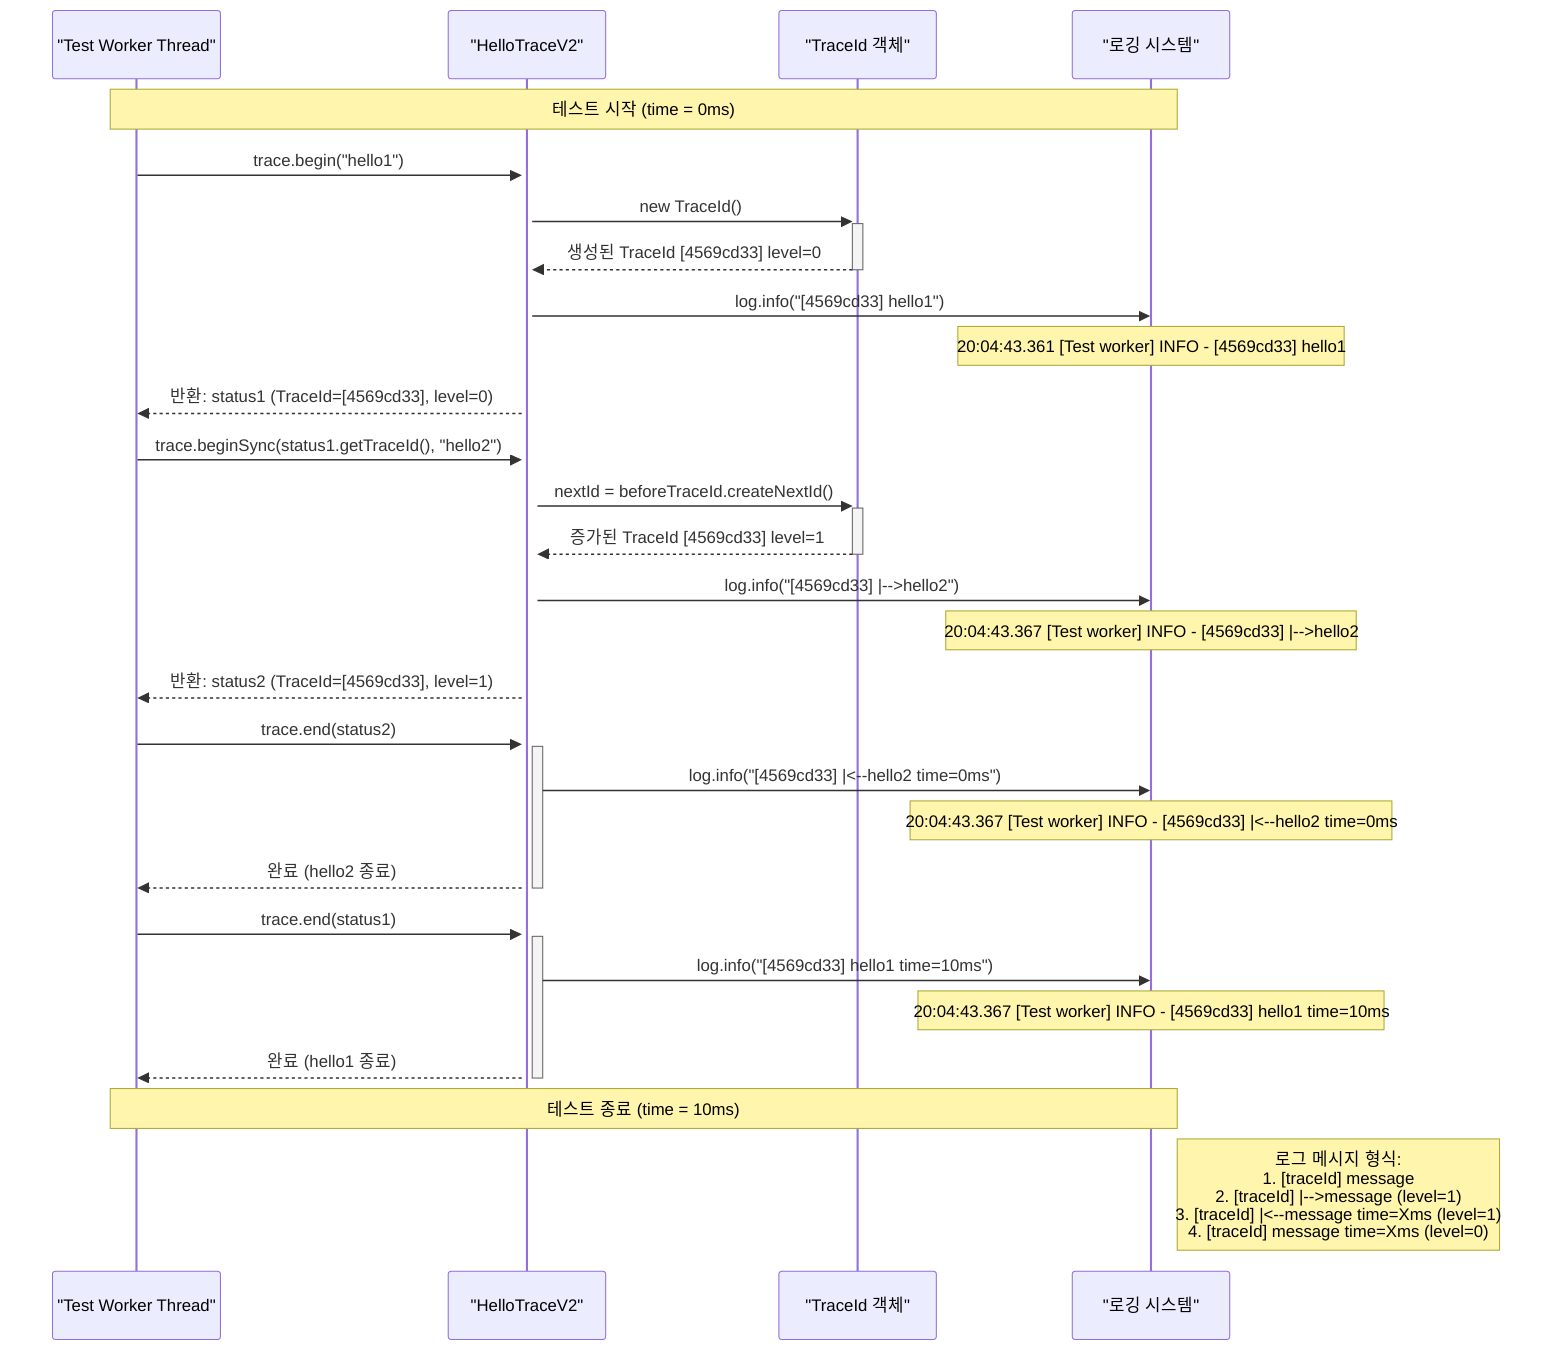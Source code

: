 sequenceDiagram
    participant TestWorker as "Test Worker Thread"
    participant Trace as "HelloTraceV2"
    participant TraceId as "TraceId 객체"
    participant LogSystem as "로깅 시스템"
    
    Note over TestWorker,LogSystem: 테스트 시작 (time = 0ms)
    
    TestWorker->>+Trace: trace.begin("hello1")
    Trace->>+TraceId: new TraceId()
    TraceId-->>-Trace: 생성된 TraceId [4569cd33] level=0
    
    Trace->>LogSystem: log.info("[4569cd33] hello1")
    Note over LogSystem: 20:04:43.361 [Test worker] INFO - [4569cd33] hello1
    
    Trace-->>TestWorker: 반환: status1 (TraceId=[4569cd33], level=0)
    
    TestWorker->>+Trace: trace.beginSync(status1.getTraceId(), "hello2")
    Trace->>+TraceId: nextId = beforeTraceId.createNextId()
    TraceId-->>-Trace: 증가된 TraceId [4569cd33] level=1
    
    Trace->>LogSystem: log.info("[4569cd33] |-->hello2")
    Note over LogSystem: 20:04:43.367 [Test worker] INFO - [4569cd33] |-->hello2
    
    Trace-->>TestWorker: 반환: status2 (TraceId=[4569cd33], level=1)
    
    TestWorker->>+Trace: trace.end(status2)
    Trace->>LogSystem: log.info("[4569cd33] |<--hello2 time=0ms")
    Note over LogSystem: 20:04:43.367 [Test worker] INFO - [4569cd33] |<--hello2 time=0ms
    Trace-->>-TestWorker: 완료 (hello2 종료)
    
    TestWorker->>+Trace: trace.end(status1)
    Trace->>LogSystem: log.info("[4569cd33] hello1 time=10ms")
    Note over LogSystem: 20:04:43.367 [Test worker] INFO - [4569cd33] hello1 time=10ms
    Trace-->>-TestWorker: 완료 (hello1 종료)
    
    Note over TestWorker,LogSystem: 테스트 종료 (time = 10ms)
    
    %% 각 메시지의 형식 설명
    Note right of LogSystem: 로그 메시지 형식:<br/>1. [traceId] message<br/>2. [traceId] |-->message (level=1)<br/>3. [traceId] |<--message time=Xms (level=1)<br/>4. [traceId] message time=Xms (level=0)